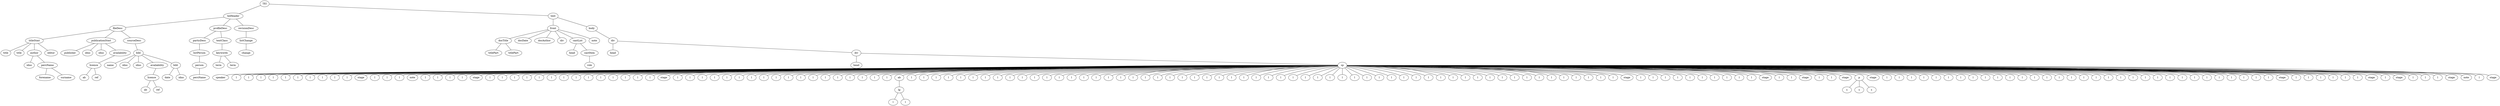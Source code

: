 graph Tree {
	"t0" [label = "TEI"];
	"t1" [label = "teiHeader"];
	"t2" [label = "fileDesc"];
	"t3" [label = "titleStmt"];
	"t4" [label = "title"];
	"t5" [label = "title"];
	"t6" [label = "author"];
	"t7" [label = "idno"];
	"t8" [label = "persName"];
	"t9" [label = "forename"];
	"t10" [label = "surname"];
	"t11" [label = "editor"];
	"t12" [label = "publicationStmt"];
	"t13" [label = "publisher"];
	"t14" [label = "idno"];
	"t15" [label = "idno"];
	"t16" [label = "availability"];
	"t17" [label = "licence"];
	"t18" [label = "ab"];
	"t19" [label = "ref"];
	"t20" [label = "sourceDesc"];
	"t21" [label = "bibl"];
	"t22" [label = "name"];
	"t23" [label = "idno"];
	"t24" [label = "idno"];
	"t25" [label = "availability"];
	"t26" [label = "licence"];
	"t27" [label = "ab"];
	"t28" [label = "ref"];
	"t29" [label = "bibl"];
	"t30" [label = "date"];
	"t31" [label = "idno"];
	"t32" [label = "profileDesc"];
	"t33" [label = "particDesc"];
	"t34" [label = "listPerson"];
	"t35" [label = "person"];
	"t36" [label = "persName"];
	"t37" [label = "textClass"];
	"t38" [label = "keywords"];
	"t39" [label = "term"];
	"t40" [label = "term"];
	"t41" [label = "revisionDesc"];
	"t42" [label = "listChange"];
	"t43" [label = "change"];
	"t44" [label = "text"];
	"t45" [label = "front"];
	"t46" [label = "docTitle"];
	"t47" [label = "titlePart"];
	"t48" [label = "titlePart"];
	"t49" [label = "docDate"];
	"t50" [label = "docAuthor"];
	"t51" [label = "div"];
	"t52" [label = "castList"];
	"t53" [label = "head"];
	"t54" [label = "castItem"];
	"t55" [label = "role"];
	"t56" [label = "note"];
	"t57" [label = "body"];
	"t58" [label = "div"];
	"t59" [label = "head"];
	"t60" [label = "div"];
	"t61" [label = "head"];
	"t62" [label = "sp"];
	"t63" [label = "speaker"];
	"t64" [label = "l"];
	"t65" [label = "l"];
	"t66" [label = "l"];
	"t67" [label = "l"];
	"t68" [label = "l"];
	"t69" [label = "l"];
	"t70" [label = "l"];
	"t71" [label = "l"];
	"t72" [label = "l"];
	"t73" [label = "l"];
	"t74" [label = "stage"];
	"t75" [label = "l"];
	"t76" [label = "l"];
	"t77" [label = "l"];
	"t78" [label = "note"];
	"t79" [label = "l"];
	"t80" [label = "l"];
	"t81" [label = "l"];
	"t82" [label = "l"];
	"t83" [label = "stage"];
	"t84" [label = "l"];
	"t85" [label = "l"];
	"t86" [label = "l"];
	"t87" [label = "l"];
	"t88" [label = "l"];
	"t89" [label = "l"];
	"t90" [label = "l"];
	"t91" [label = "l"];
	"t92" [label = "l"];
	"t93" [label = "l"];
	"t94" [label = "l"];
	"t95" [label = "l"];
	"t96" [label = "l"];
	"t97" [label = "l"];
	"t98" [label = "stage"];
	"t99" [label = "l"];
	"t100" [label = "l"];
	"t101" [label = "l"];
	"t102" [label = "l"];
	"t103" [label = "l"];
	"t104" [label = "l"];
	"t105" [label = "l"];
	"t106" [label = "l"];
	"t107" [label = "l"];
	"t108" [label = "l"];
	"t109" [label = "l"];
	"t110" [label = "l"];
	"t111" [label = "l"];
	"t112" [label = "l"];
	"t113" [label = "l"];
	"t114" [label = "l"];
	"t115" [label = "l"];
	"t116" [label = "l"];
	"t117" [label = "ab"];
	"t118" [label = "lg"];
	"t119" [label = "l"];
	"t120" [label = "l"];
	"t121" [label = "l"];
	"t122" [label = "l"];
	"t123" [label = "l"];
	"t124" [label = "l"];
	"t125" [label = "l"];
	"t126" [label = "l"];
	"t127" [label = "l"];
	"t128" [label = "l"];
	"t129" [label = "l"];
	"t130" [label = "l"];
	"t131" [label = "l"];
	"t132" [label = "l"];
	"t133" [label = "l"];
	"t134" [label = "l"];
	"t135" [label = "l"];
	"t136" [label = "l"];
	"t137" [label = "l"];
	"t138" [label = "l"];
	"t139" [label = "l"];
	"t140" [label = "l"];
	"t141" [label = "l"];
	"t142" [label = "l"];
	"t143" [label = "l"];
	"t144" [label = "l"];
	"t145" [label = "l"];
	"t146" [label = "l"];
	"t147" [label = "l"];
	"t148" [label = "l"];
	"t149" [label = "l"];
	"t150" [label = "l"];
	"t151" [label = "l"];
	"t152" [label = "l"];
	"t153" [label = "l"];
	"t154" [label = "l"];
	"t155" [label = "l"];
	"t156" [label = "l"];
	"t157" [label = "l"];
	"t158" [label = "l"];
	"t159" [label = "l"];
	"t160" [label = "l"];
	"t161" [label = "l"];
	"t162" [label = "l"];
	"t163" [label = "l"];
	"t164" [label = "l"];
	"t165" [label = "l"];
	"t166" [label = "l"];
	"t167" [label = "l"];
	"t168" [label = "l"];
	"t169" [label = "l"];
	"t170" [label = "l"];
	"t171" [label = "l"];
	"t172" [label = "l"];
	"t173" [label = "l"];
	"t174" [label = "l"];
	"t175" [label = "l"];
	"t176" [label = "l"];
	"t177" [label = "l"];
	"t178" [label = "l"];
	"t179" [label = "stage"];
	"t180" [label = "l"];
	"t181" [label = "l"];
	"t182" [label = "l"];
	"t183" [label = "l"];
	"t184" [label = "l"];
	"t185" [label = "l"];
	"t186" [label = "l"];
	"t187" [label = "l"];
	"t188" [label = "l"];
	"t189" [label = "l"];
	"t190" [label = "stage"];
	"t191" [label = "l"];
	"t192" [label = "l"];
	"t193" [label = "stage"];
	"t194" [label = "l"];
	"t195" [label = "l"];
	"t196" [label = "stage"];
	"t197" [label = "p"];
	"t198" [label = "s"];
	"t199" [label = "s"];
	"t200" [label = "s"];
	"t201" [label = "stage"];
	"t202" [label = "l"];
	"t203" [label = "l"];
	"t204" [label = "l"];
	"t205" [label = "l"];
	"t206" [label = "l"];
	"t207" [label = "l"];
	"t208" [label = "l"];
	"t209" [label = "l"];
	"t210" [label = "l"];
	"t211" [label = "l"];
	"t212" [label = "l"];
	"t213" [label = "l"];
	"t214" [label = "l"];
	"t215" [label = "l"];
	"t216" [label = "l"];
	"t217" [label = "l"];
	"t218" [label = "l"];
	"t219" [label = "l"];
	"t220" [label = "l"];
	"t221" [label = "l"];
	"t222" [label = "l"];
	"t223" [label = "l"];
	"t224" [label = "l"];
	"t225" [label = "l"];
	"t226" [label = "l"];
	"t227" [label = "l"];
	"t228" [label = "l"];
	"t229" [label = "l"];
	"t230" [label = "l"];
	"t231" [label = "l"];
	"t232" [label = "l"];
	"t233" [label = "l"];
	"t234" [label = "stage"];
	"t235" [label = "l"];
	"t236" [label = "l"];
	"t237" [label = "l"];
	"t238" [label = "l"];
	"t239" [label = "l"];
	"t240" [label = "l"];
	"t241" [label = "stage"];
	"t242" [label = "l"];
	"t243" [label = "stage"];
	"t244" [label = "l"];
	"t245" [label = "l"];
	"t246" [label = "l"];
	"t247" [label = "stage"];
	"t248" [label = "note"];
	"t249" [label = "l"];
	"t250" [label = "stage"];
	"t0" -- "t1";
	"t1" -- "t2";
	"t2" -- "t3";
	"t3" -- "t4";
	"t3" -- "t5";
	"t3" -- "t6";
	"t6" -- "t7";
	"t6" -- "t8";
	"t8" -- "t9";
	"t8" -- "t10";
	"t3" -- "t11";
	"t2" -- "t12";
	"t12" -- "t13";
	"t12" -- "t14";
	"t12" -- "t15";
	"t12" -- "t16";
	"t16" -- "t17";
	"t17" -- "t18";
	"t17" -- "t19";
	"t2" -- "t20";
	"t20" -- "t21";
	"t21" -- "t22";
	"t21" -- "t23";
	"t21" -- "t24";
	"t21" -- "t25";
	"t25" -- "t26";
	"t26" -- "t27";
	"t26" -- "t28";
	"t21" -- "t29";
	"t29" -- "t30";
	"t29" -- "t31";
	"t1" -- "t32";
	"t32" -- "t33";
	"t33" -- "t34";
	"t34" -- "t35";
	"t35" -- "t36";
	"t32" -- "t37";
	"t37" -- "t38";
	"t38" -- "t39";
	"t38" -- "t40";
	"t1" -- "t41";
	"t41" -- "t42";
	"t42" -- "t43";
	"t0" -- "t44";
	"t44" -- "t45";
	"t45" -- "t46";
	"t46" -- "t47";
	"t46" -- "t48";
	"t45" -- "t49";
	"t45" -- "t50";
	"t45" -- "t51";
	"t45" -- "t52";
	"t52" -- "t53";
	"t52" -- "t54";
	"t54" -- "t55";
	"t45" -- "t56";
	"t44" -- "t57";
	"t57" -- "t58";
	"t58" -- "t59";
	"t58" -- "t60";
	"t60" -- "t61";
	"t60" -- "t62";
	"t62" -- "t63";
	"t62" -- "t64";
	"t62" -- "t65";
	"t62" -- "t66";
	"t62" -- "t67";
	"t62" -- "t68";
	"t62" -- "t69";
	"t62" -- "t70";
	"t62" -- "t71";
	"t62" -- "t72";
	"t62" -- "t73";
	"t62" -- "t74";
	"t62" -- "t75";
	"t62" -- "t76";
	"t62" -- "t77";
	"t62" -- "t78";
	"t62" -- "t79";
	"t62" -- "t80";
	"t62" -- "t81";
	"t62" -- "t82";
	"t62" -- "t83";
	"t62" -- "t84";
	"t62" -- "t85";
	"t62" -- "t86";
	"t62" -- "t87";
	"t62" -- "t88";
	"t62" -- "t89";
	"t62" -- "t90";
	"t62" -- "t91";
	"t62" -- "t92";
	"t62" -- "t93";
	"t62" -- "t94";
	"t62" -- "t95";
	"t62" -- "t96";
	"t62" -- "t97";
	"t62" -- "t98";
	"t62" -- "t99";
	"t62" -- "t100";
	"t62" -- "t101";
	"t62" -- "t102";
	"t62" -- "t103";
	"t62" -- "t104";
	"t62" -- "t105";
	"t62" -- "t106";
	"t62" -- "t107";
	"t62" -- "t108";
	"t62" -- "t109";
	"t62" -- "t110";
	"t62" -- "t111";
	"t62" -- "t112";
	"t62" -- "t113";
	"t62" -- "t114";
	"t62" -- "t115";
	"t62" -- "t116";
	"t62" -- "t117";
	"t117" -- "t118";
	"t118" -- "t119";
	"t118" -- "t120";
	"t62" -- "t121";
	"t62" -- "t122";
	"t62" -- "t123";
	"t62" -- "t124";
	"t62" -- "t125";
	"t62" -- "t126";
	"t62" -- "t127";
	"t62" -- "t128";
	"t62" -- "t129";
	"t62" -- "t130";
	"t62" -- "t131";
	"t62" -- "t132";
	"t62" -- "t133";
	"t62" -- "t134";
	"t62" -- "t135";
	"t62" -- "t136";
	"t62" -- "t137";
	"t62" -- "t138";
	"t62" -- "t139";
	"t62" -- "t140";
	"t62" -- "t141";
	"t62" -- "t142";
	"t62" -- "t143";
	"t62" -- "t144";
	"t62" -- "t145";
	"t62" -- "t146";
	"t62" -- "t147";
	"t62" -- "t148";
	"t62" -- "t149";
	"t62" -- "t150";
	"t62" -- "t151";
	"t62" -- "t152";
	"t62" -- "t153";
	"t62" -- "t154";
	"t62" -- "t155";
	"t62" -- "t156";
	"t62" -- "t157";
	"t62" -- "t158";
	"t62" -- "t159";
	"t62" -- "t160";
	"t62" -- "t161";
	"t62" -- "t162";
	"t62" -- "t163";
	"t62" -- "t164";
	"t62" -- "t165";
	"t62" -- "t166";
	"t62" -- "t167";
	"t62" -- "t168";
	"t62" -- "t169";
	"t62" -- "t170";
	"t62" -- "t171";
	"t62" -- "t172";
	"t62" -- "t173";
	"t62" -- "t174";
	"t62" -- "t175";
	"t62" -- "t176";
	"t62" -- "t177";
	"t62" -- "t178";
	"t62" -- "t179";
	"t62" -- "t180";
	"t62" -- "t181";
	"t62" -- "t182";
	"t62" -- "t183";
	"t62" -- "t184";
	"t62" -- "t185";
	"t62" -- "t186";
	"t62" -- "t187";
	"t62" -- "t188";
	"t62" -- "t189";
	"t62" -- "t190";
	"t62" -- "t191";
	"t62" -- "t192";
	"t62" -- "t193";
	"t62" -- "t194";
	"t62" -- "t195";
	"t62" -- "t196";
	"t62" -- "t197";
	"t197" -- "t198";
	"t197" -- "t199";
	"t197" -- "t200";
	"t62" -- "t201";
	"t62" -- "t202";
	"t62" -- "t203";
	"t62" -- "t204";
	"t62" -- "t205";
	"t62" -- "t206";
	"t62" -- "t207";
	"t62" -- "t208";
	"t62" -- "t209";
	"t62" -- "t210";
	"t62" -- "t211";
	"t62" -- "t212";
	"t62" -- "t213";
	"t62" -- "t214";
	"t62" -- "t215";
	"t62" -- "t216";
	"t62" -- "t217";
	"t62" -- "t218";
	"t62" -- "t219";
	"t62" -- "t220";
	"t62" -- "t221";
	"t62" -- "t222";
	"t62" -- "t223";
	"t62" -- "t224";
	"t62" -- "t225";
	"t62" -- "t226";
	"t62" -- "t227";
	"t62" -- "t228";
	"t62" -- "t229";
	"t62" -- "t230";
	"t62" -- "t231";
	"t62" -- "t232";
	"t62" -- "t233";
	"t62" -- "t234";
	"t62" -- "t235";
	"t62" -- "t236";
	"t62" -- "t237";
	"t62" -- "t238";
	"t62" -- "t239";
	"t62" -- "t240";
	"t62" -- "t241";
	"t62" -- "t242";
	"t62" -- "t243";
	"t62" -- "t244";
	"t62" -- "t245";
	"t62" -- "t246";
	"t62" -- "t247";
	"t62" -- "t248";
	"t62" -- "t249";
	"t62" -- "t250";
}
